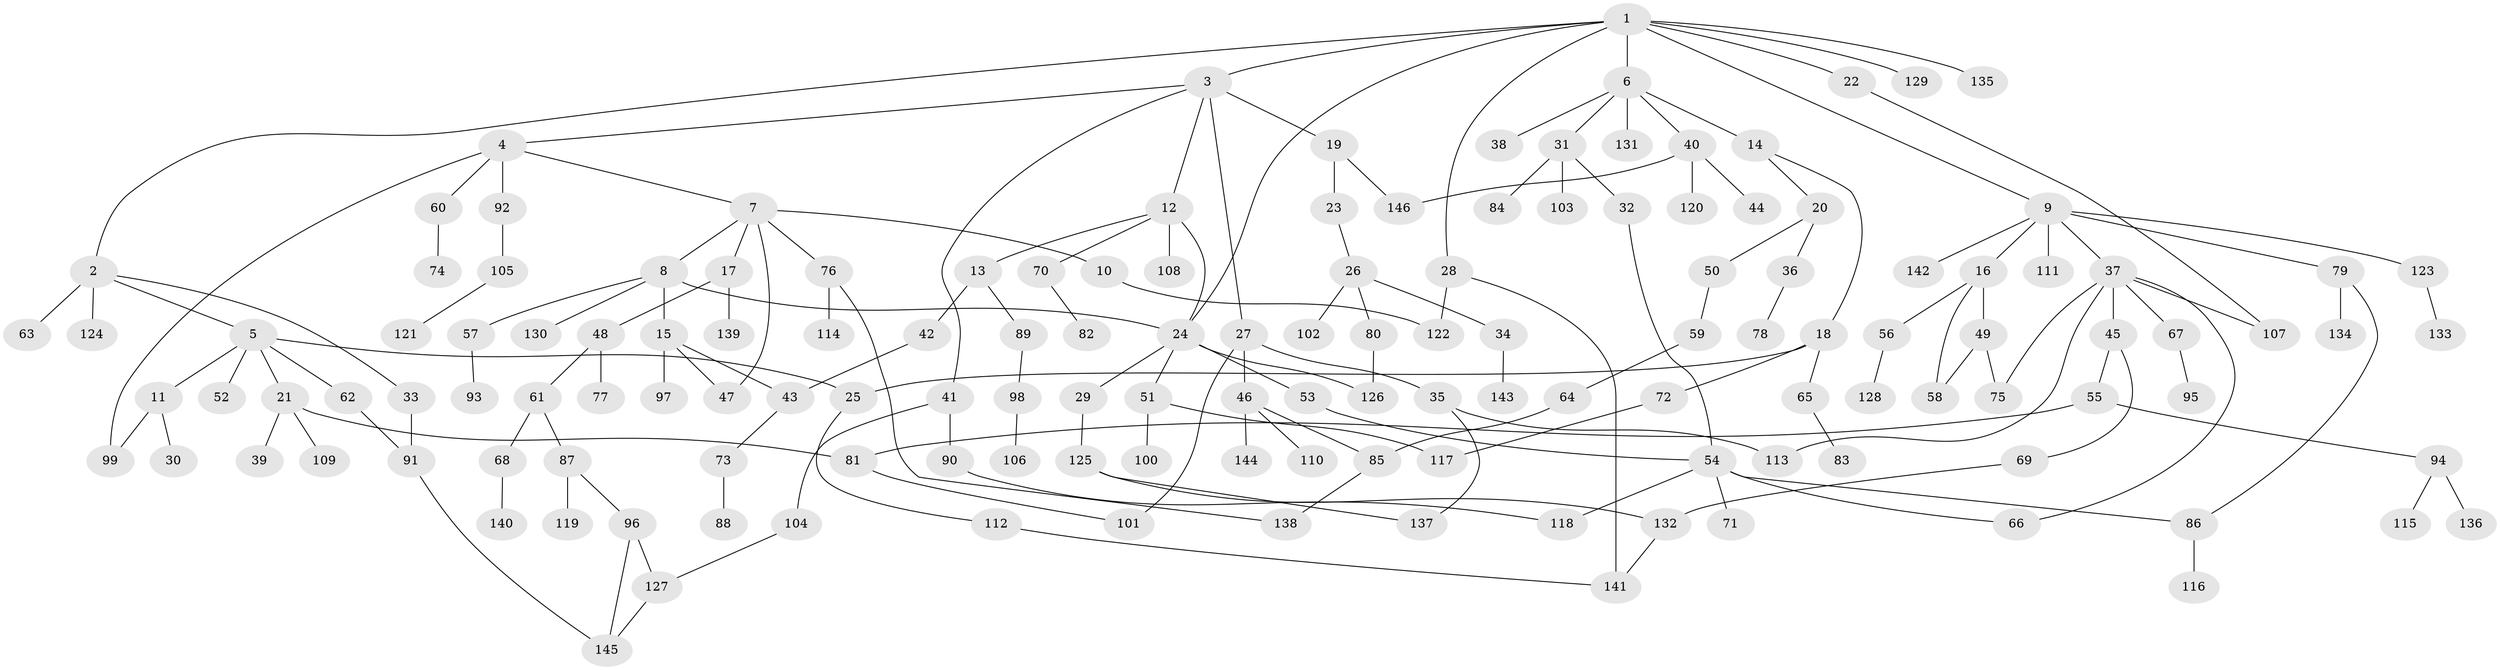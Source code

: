 // Generated by graph-tools (version 1.1) at 2025/42/03/09/25 04:42:02]
// undirected, 146 vertices, 175 edges
graph export_dot {
graph [start="1"]
  node [color=gray90,style=filled];
  1;
  2;
  3;
  4;
  5;
  6;
  7;
  8;
  9;
  10;
  11;
  12;
  13;
  14;
  15;
  16;
  17;
  18;
  19;
  20;
  21;
  22;
  23;
  24;
  25;
  26;
  27;
  28;
  29;
  30;
  31;
  32;
  33;
  34;
  35;
  36;
  37;
  38;
  39;
  40;
  41;
  42;
  43;
  44;
  45;
  46;
  47;
  48;
  49;
  50;
  51;
  52;
  53;
  54;
  55;
  56;
  57;
  58;
  59;
  60;
  61;
  62;
  63;
  64;
  65;
  66;
  67;
  68;
  69;
  70;
  71;
  72;
  73;
  74;
  75;
  76;
  77;
  78;
  79;
  80;
  81;
  82;
  83;
  84;
  85;
  86;
  87;
  88;
  89;
  90;
  91;
  92;
  93;
  94;
  95;
  96;
  97;
  98;
  99;
  100;
  101;
  102;
  103;
  104;
  105;
  106;
  107;
  108;
  109;
  110;
  111;
  112;
  113;
  114;
  115;
  116;
  117;
  118;
  119;
  120;
  121;
  122;
  123;
  124;
  125;
  126;
  127;
  128;
  129;
  130;
  131;
  132;
  133;
  134;
  135;
  136;
  137;
  138;
  139;
  140;
  141;
  142;
  143;
  144;
  145;
  146;
  1 -- 2;
  1 -- 3;
  1 -- 6;
  1 -- 9;
  1 -- 22;
  1 -- 24;
  1 -- 28;
  1 -- 129;
  1 -- 135;
  2 -- 5;
  2 -- 33;
  2 -- 63;
  2 -- 124;
  3 -- 4;
  3 -- 12;
  3 -- 19;
  3 -- 27;
  3 -- 41;
  4 -- 7;
  4 -- 60;
  4 -- 92;
  4 -- 99;
  5 -- 11;
  5 -- 21;
  5 -- 25;
  5 -- 52;
  5 -- 62;
  6 -- 14;
  6 -- 31;
  6 -- 38;
  6 -- 40;
  6 -- 131;
  7 -- 8;
  7 -- 10;
  7 -- 17;
  7 -- 76;
  7 -- 47;
  8 -- 15;
  8 -- 57;
  8 -- 130;
  8 -- 24;
  9 -- 16;
  9 -- 37;
  9 -- 79;
  9 -- 111;
  9 -- 123;
  9 -- 142;
  10 -- 122;
  11 -- 30;
  11 -- 99;
  12 -- 13;
  12 -- 70;
  12 -- 108;
  12 -- 24;
  13 -- 42;
  13 -- 89;
  14 -- 18;
  14 -- 20;
  15 -- 47;
  15 -- 97;
  15 -- 43;
  16 -- 49;
  16 -- 56;
  16 -- 58;
  17 -- 48;
  17 -- 139;
  18 -- 65;
  18 -- 72;
  18 -- 25;
  19 -- 23;
  19 -- 146;
  20 -- 36;
  20 -- 50;
  21 -- 39;
  21 -- 109;
  21 -- 81;
  22 -- 107;
  23 -- 26;
  24 -- 29;
  24 -- 51;
  24 -- 53;
  24 -- 126;
  25 -- 112;
  26 -- 34;
  26 -- 80;
  26 -- 102;
  27 -- 35;
  27 -- 46;
  27 -- 101;
  28 -- 122;
  28 -- 141;
  29 -- 125;
  31 -- 32;
  31 -- 84;
  31 -- 103;
  32 -- 54;
  33 -- 91;
  34 -- 143;
  35 -- 137;
  35 -- 113;
  36 -- 78;
  37 -- 45;
  37 -- 66;
  37 -- 67;
  37 -- 113;
  37 -- 75;
  37 -- 107;
  40 -- 44;
  40 -- 120;
  40 -- 146;
  41 -- 90;
  41 -- 104;
  42 -- 43;
  43 -- 73;
  45 -- 55;
  45 -- 69;
  46 -- 110;
  46 -- 144;
  46 -- 85;
  48 -- 61;
  48 -- 77;
  49 -- 75;
  49 -- 58;
  50 -- 59;
  51 -- 100;
  51 -- 117;
  53 -- 54;
  54 -- 71;
  54 -- 118;
  54 -- 86;
  54 -- 66;
  55 -- 81;
  55 -- 94;
  56 -- 128;
  57 -- 93;
  59 -- 64;
  60 -- 74;
  61 -- 68;
  61 -- 87;
  62 -- 91;
  64 -- 85;
  65 -- 83;
  67 -- 95;
  68 -- 140;
  69 -- 132;
  70 -- 82;
  72 -- 117;
  73 -- 88;
  76 -- 114;
  76 -- 138;
  79 -- 86;
  79 -- 134;
  80 -- 126;
  81 -- 101;
  85 -- 138;
  86 -- 116;
  87 -- 96;
  87 -- 119;
  89 -- 98;
  90 -- 118;
  91 -- 145;
  92 -- 105;
  94 -- 115;
  94 -- 136;
  96 -- 127;
  96 -- 145;
  98 -- 106;
  104 -- 127;
  105 -- 121;
  112 -- 141;
  123 -- 133;
  125 -- 137;
  125 -- 132;
  127 -- 145;
  132 -- 141;
}
